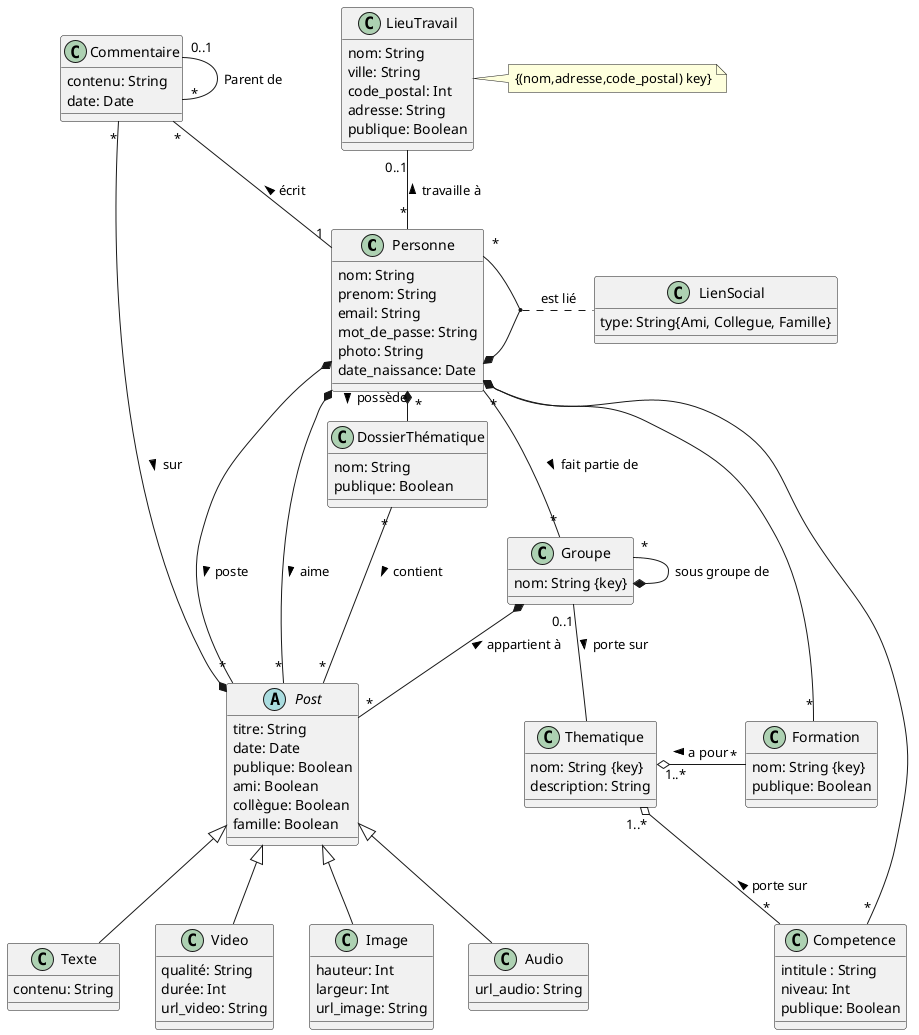 @startuml mcd

class Personne {
  nom: String
  prenom: String
  email: String
  mot_de_passe: String
  photo: String
  date_naissance: Date
}

class LieuTravail {
  nom: String
  ville: String
  code_postal: Int
  adresse: String
  publique: Boolean
}
note right: {(nom,adresse,code_postal) key}

class Formation {
  nom: String {key}
  publique: Boolean
}

class Competence {
  intitule : String
  niveau: Int
  publique: Boolean
}

class Thematique {
  nom: String {key}
  description: String
}

class Groupe {
  nom: String {key}
}


class LienSocial {
  type: String{Ami, Collegue, Famille}
}

abstract class Post {
  titre: String
  date: Date
  publique: Boolean
  ami: Boolean
  collègue: Boolean
  famille: Boolean
}

class Texte{
  contenu: String
}

class Video{
  qualité: String
  durée: Int
  url_video: String
}

class Image{
  hauteur: Int
  largeur: Int
  url_image: String
}

class Audio{
  url_audio: String
}

class DossierThématique {
  nom: String
  publique: Boolean
}

class Commentaire {
  contenu: String
  date: Date
}

Personne  *-- "*" Post: poste >
Personne  *-- "*" Post: aime >
Personne "1" -up- "*" Commentaire: écrit >
Commentaire "*" -* Post: sur >

Personne  *- "*" Personne
(Personne, Personne) . LienSocial: est lié

Commentaire "0..1" -- "*" Commentaire: Parent de

Personne "*" -- "*" Groupe: fait partie de >
Personne  *- "  *" DossierThématique: possède >

Groupe  *-- "*" Post: appartient à <
Groupe "0..1" --  Thematique: porte sur >
Groupe "*" --* Groupe: sous groupe de

Post "*" -left-- "*" DossierThématique : contient <

Thematique "1..*" o-right- "*" Formation: a pour <
Thematique "1..*" o-down- "*" Competence: porte sur <

Texte -up-|> Post
Video -up-|> Post
Image -up-|> Post
Audio -up-|> Post

LieuTravail "0..1" -down- "*" Personne: travaille à <
Formation "*" --* Personne
Competence "*" --* Personne
@enduml
